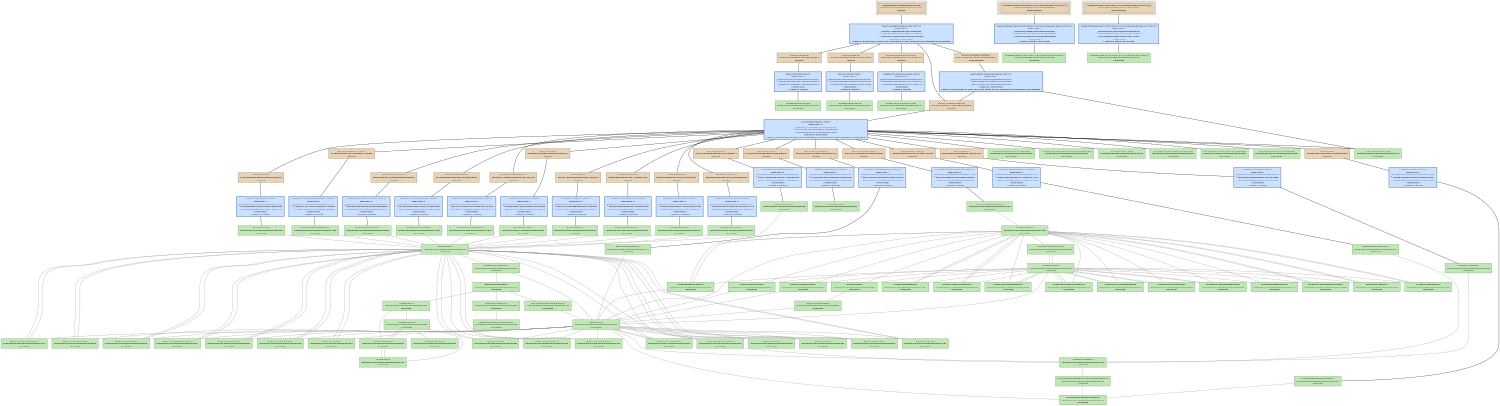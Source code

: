 digraph SysBeep {
   size = "10.000000,8.500000";
   concentrate = false;

   node [ shape = box, style = filled, color = "0.3 0.5 0.6", fillcolor = "0.3 0.2 0.9", fontname = "Monaco", fontsize = "9" ];
   n00001 [ label = "Development/SysBeep.mexmac.app\nb3835e1530968dd7ec880aa38352555f\nMissing", color = "0.1 0.5 0.5", fillcolor = "0.1 0.2 0.9", peripheries = 3 ];
   n00002 [ label = "Contents/Info.plist\n38ea663f15db9fb9516f64d690d6fecd\nMissing", color = "0.1 0.5 0.5", fillcolor = "0.1 0.2 0.9" ];
   n00003 [ label = "SysBeep.build/Info.plist\n000000004355ff870000000000000295\nUpToDate" ];
   n00004 [ label = "Contents/PkgInfo\nccacb4ecdd7df67c4dd3b19364b16aaa\nMissing", color = "0.1 0.5 0.5", fillcolor = "0.1 0.2 0.9" ];
   n00005 [ label = "SysBeep.build/PkgInfo\n000000004355ff870000000000000008\nUpToDate" ];
   n00006 [ label = "English.lproj/InfoPlist.strings\nff7b9a46cc8e96bb350128c175bd51c0\nMissing", color = "0.1 0.5 0.5", fillcolor = "0.1 0.2 0.9" ];
   n00007 [ label = "English.lproj/InfoPlist.strings\n00000000434c45840000000000000228\nUpToDate" ];
   n00008 [ label = "ppc/PsychError.o\n2c29212bc8dce4bed25a1ccc65d2851f\nMissing", color = "0.1 0.5 0.5", fillcolor = "0.1 0.2 0.9" ];
   n00009 [ label = "Base/PsychError.c\n00000000434c4585000000000000563d\nUpToDate" ];
   n00010 [ label = "ppc/PsychRegisterProject.o\n614d3ec45b2c51f84100d6b6c1308ab0\nMissing", color = "0.1 0.5 0.5", fillcolor = "0.1 0.2 0.9" ];
   n00011 [ label = "Base/PsychRegisterProject.c\n00000000434c458500000000000012e6\nUpToDate" ];
   n00012 [ label = "ppc/PsychHelp.o\n6a0d9af743f4da62cf6afa43b7d69672\nMissing", color = "0.1 0.5 0.5", fillcolor = "0.1 0.2 0.9" ];
   n00013 [ label = "Base/PsychHelp.c\n00000000434c811d00000000000005b8\nUpToDate" ];
   n00014 [ label = "ppc/MiniBox.o\na9079c1a8f7d92949ec89f021499ac79\nMissing", color = "0.1 0.5 0.5", fillcolor = "0.1 0.2 0.9" ];
   n00015 [ label = "Base/MiniBox.c\n00000000434c45850000000000000f4f\nUpToDate" ];
   n00016 [ label = "ppc/PsychMemory.o\nb09ffe4ff3f628302a3b17ada5fe4c66\nMissing", color = "0.1 0.5 0.5", fillcolor = "0.1 0.2 0.9" ];
   n00017 [ label = "Base/PsychMemory.c\n00000000434ca96200000000000003a4\nUpToDate" ];
   n00018 [ label = "ppc/ProjectTable.o\ne9add1b0dbfd1f20147fc6455a3264f1\nMissing", color = "0.1 0.5 0.5", fillcolor = "0.1 0.2 0.9" ];
   n00019 [ label = "Base/ProjectTable.c\n00000000434c4585000000000000023a\nUpToDate" ];
   n00020 [ label = "ppc/PsychInit.o\n27e3a0b295f6bd9682188097f0bd9195\nMissing", color = "0.1 0.5 0.5", fillcolor = "0.1 0.2 0.9" ];
   n00021 [ label = "Base/PsychInit.c\n00000000434c45850000000000000759\nUpToDate" ];
   n00022 [ label = "ppc/PsychTimeGlue.o\na89104420f41ff1a9b4c0c8df375b163\nMissing", color = "0.1 0.5 0.5", fillcolor = "0.1 0.2 0.9" ];
   n00023 [ label = "Base/PsychTimeGlue.c\n000000004355ef98000000000000157f\nUpToDate" ];
   n00024 [ label = "ppc/PsychStructGlue.o\n8e955a53b7bc12b855bd2ec4b6add72f\nMissing", color = "0.1 0.5 0.5", fillcolor = "0.1 0.2 0.9" ];
   n00025 [ label = "Base/PsychStructGlue.c\n00000000434c45850000000000002bb8\nUpToDate" ];
   n00026 [ label = "ppc/PsychVersioning.o\n85105e28a33fa9af896a1670fbb458a9\nMissing", color = "0.1 0.5 0.5", fillcolor = "0.1 0.2 0.9" ];
   n00027 [ label = "Base/PsychVersioning.c\n000000004355ff9400000000000014ee\nUpToDate" ];
   n00028 [ label = "ppc/MODULEVersion.o\nf34c51e217abfc6e92c3bff463aff99f\nMissing", color = "0.1 0.5 0.5", fillcolor = "0.1 0.2 0.9" ];
   n00029 [ label = "Screen/MODULEVersion.c\n000000004355ff7d000000000000124e\nUpToDate" ];
   n00030 [ label = "ppc/PsychScriptingGlue.o\n8e432a2110cb0ee655da5548514b917b\nMissing", color = "0.1 0.5 0.5", fillcolor = "0.1 0.2 0.9" ];
   n00031 [ label = "Base/PsychScriptingGlue.c\n00000000434c458500000000000105c5\nUpToDate" ];
   n00032 [ label = "ppc/mexversion.o\n677d22d9d1a45d53eef6554d4d58f502\nMissing", color = "0.1 0.5 0.5", fillcolor = "0.1 0.2 0.9" ];
   n00033 [ label = "src/mexversion.c\n000000004332d94600000000000002d2\nUpToDate" ];
   n00034 [ label = "ppc/RegisterProject.o\n14bd7ef4b96d353984181dbf819c10d3\nMissing", color = "0.1 0.5 0.5", fillcolor = "0.1 0.2 0.9" ];
   n00035 [ label = "SysBeep/RegisterProject.c\n00000000434c458500000000000003cb\nUpToDate" ];
   n00036 [ label = "ppc/SysBeep.o\nab3f35e85cebdc6be5fdc1ef75d1fcfc\nMissing", color = "0.1 0.5 0.5", fillcolor = "0.1 0.2 0.9" ];
   n00037 [ label = "SysBeep/SysBeep.c\n00000000434c458500000000000003d8\nUpToDate" ];
   n00038 [ label = "ppc/Events.o\n4e6baf458d1f21fe38a197e59bc5494e\nMissing", color = "0.1 0.5 0.5", fillcolor = "0.1 0.2 0.9" ];
   n00039 [ label = "OS9ToolboxFragments/Events.c\n00000000434c458500000000000005e9\nUpToDate" ];
   n00040 [ label = "ppc/PsychAuthors.o\n3a506e82050593ecbc0720c99dac6f05\nMissing", color = "0.1 0.5 0.5", fillcolor = "0.1 0.2 0.9" ];
   n00041 [ label = "Base/PsychAuthors.c\n00000000434c81430000000000000d3b\nUpToDate" ];
   n00042 [ label = "MacOS/SysBeep.mexmac\n500282ce30bb4c125ed3afe64bff94e3\nMissing", color = "0.1 0.5 0.5", fillcolor = "0.1 0.2 0.9" ];
   n00043 [ label = "Frameworks/OpenGL.framework[C]\n00000000434ac55900000000000000ee\nUpToDate" ];
   n00044 [ label = "Frameworks/ApplicationServices.framework[C]\n00000000434ac53300000000000000ee\nUpToDate" ];
   n00045 [ label = "2.95.2/libstdc++.a[C]\n00000000434abb590000000000075c68\nUpToDate" ];
   n00046 [ label = "Frameworks/CoreAudio.framework[C]\n00000000434ac55b00000000000000cc\nUpToDate" ];
   n00047 [ label = "Frameworks/CoreServices.framework[C]\n00000000434ac53600000000000000ee\nUpToDate" ];
   n00048 [ label = "Frameworks/Carbon.framework[C]\n00000000434ac53300000000000000ee\nUpToDate" ];
   n00049 [ label = "mac/mexFunction.map\n000000004332d946000000000000012e\nUpToDate" ];
   n00050 [ label = "<SysBeep.build/Script-2FD6181B07306669008DA6B4.sh>[A]\nc7a90769799be75c5326959ab9edfd00\nDepsUpdated", color = "0.1 0.5 0.5", fillcolor = "0.1 0.2 0.9", peripheries = 3 ];
   n00051 [ label = "SysBeep.build/Script-2FD6181B07306669008DA6B4.sh\n000000004355ff8700000000000000ec\nUpToDate" ];
   n00052 [ label = "<SysBeep.build/Script-2FD6181C07306669008DA6B4.sh>[A]\nad71b8d9b227dfe10602c10d911aea71\nDepsUpdated", color = "0.1 0.5 0.5", fillcolor = "0.1 0.2 0.9", peripheries = 3 ];
   n00053 [ label = "SysBeep.build/Script-2FD6181C07306669008DA6B4.sh\n000000004355ff87000000000000003e\nUpToDate" ];
   n00054 [ label = "<MacOS/SysBeep.mexmac>\ne8f5181a9b78519cda1dadc354f0fe1f\nDepsUpdated", color = "0.1 0.5 0.5", fillcolor = "0.1 0.2 0.9", style = "filled,dashed" ];
   n00055 [ label = "Base/Psych.h\n00000000435548b60000000000000410\nUpToDate" ];
   n00056 [ label = "Base/Psych.h\n00000000435548b60000000000000410\nUpToDate" ];
   n00057 [ label = "Screen/Screen.h\n000000004355f28e00000000000012e0\nUpToDate" ];
   n00058 [ label = "SysBeep/SysBeep.h\n00000000434c458500000000000001e2\nUpToDate" ];
   n00059 [ label = "OS9ToolboxFragments/Events.h\n00000000434c45850000000000000236\nUpToDate" ];
   n00060 [ label = "Base/PsychConstants.h\n00000000435548d4000000000000080d\nUpToDate" ];
   n00061 [ label = "Base/MiniBox.h\n00000000435548d400000000000004d6\nUpToDate" ];
   n00062 [ label = "Base/ProjectTable.h\n00000000435548d400000000000002f6\nUpToDate" ];
   n00063 [ label = "Base/PsychError.h\n00000000435548d40000000000001fe7\nUpToDate" ];
   n00064 [ label = "Base/PsychScriptingGlue.h\n00000000435548f30000000000001a37\nUpToDate" ];
   n00065 [ label = "Base/PsychStructGlue.h\n000000004355496c0000000000000bcc\nUpToDate" ];
   n00066 [ label = "Base/PsychCellGlue.h\n00000000434c458500000000000005c5\nUpToDate" ];
   n00067 [ label = "Base/PsychRegisterProject.h\n00000000435548d400000000000003f1\nUpToDate" ];
   n00068 [ label = "Base/PsychAuthors.h\n00000000435548d400000000000005e9\nUpToDate" ];
   n00069 [ label = "Base/PsychVersioning.h\n00000000435548f300000000000004dd\nUpToDate" ];
   n00070 [ label = "Base/PsychHelp.h\n00000000434c45850000000000000357\nUpToDate" ];
   n00071 [ label = "Base/PsychInit.h\n00000000435548f300000000000002db\nUpToDate" ];
   n00072 [ label = "Base/PsychMemory.h\n00000000435548d40000000000000473\nUpToDate" ];
   n00073 [ label = "Base/PsychTimeGlue.h\n000000004355ef010000000000000483\nUpToDate" ];
   n00074 [ label = "Base/PsychInstrument.h\n00000000435548d400000000000001a8\nUpToDate" ];
   n00075 [ label = "SysBeep/RegisterProject.h\n00000000434c458500000000000002a2\nUpToDate" ];
   n00076 [ label = "Base/TimeLists.h\n00000000435548f300000000000002a9\nUpToDate" ];
   n00077 [ label = "Screen/PsychRects.h\n00000000434c458500000000000005d5\nUpToDate" ];
   n00078 [ label = "Screen/ScreenTypes.h\n00000000434c458500000000000013b6\nUpToDate" ];
   n00079 [ label = "Screen/PsychVideoGlue.h\n00000000434c458500000000000005d4\nUpToDate" ];
   n00080 [ label = "Screen/PsychScreenGlue.h\n00000000434c45850000000000000d6d\nUpToDate" ];
   n00081 [ label = "Screen/PsychWindowTextGlue.h\n00000000434c458500000000000008ee\nUpToDate" ];
   n00082 [ label = "Screen/WindowBank.h\n000000004355e68c0000000000001b31\nUpToDate" ];
   n00083 [ label = "Screen/PsychWindowGlue.h\n000000004355e21f0000000000000a66\nUpToDate" ];
   n00084 [ label = "Screen/PsychTextureSupport.h\n000000004355a03b0000000000000370\nUpToDate" ];
   n00085 [ label = "Screen/PsychAlphaBlending.h\n00000000434c458500000000000004fb\nUpToDate" ];
   n00086 [ label = "Screen/ScreenArguments.h\n00000000434c45850000000000000ca3\nUpToDate" ];
   n00087 [ label = "Screen/RegisterProject.h\n00000000434c45850000000000000284\nUpToDate" ];
   n00088 [ label = "Screen/WindowHelpers.h\n00000000434c45850000000000000773\nUpToDate" ];
   n00089 [ label = "Fonts/PsychFontGlue.h\n00000000434c45850000000000000e47\nUpToDate" ];
   n00090 [ label = "Fonts/ScreenFontGlue.h\n00000000434c45850000000000000260\nUpToDate" ];
   n00091 [ label = "Fonts/FontInfo.h\n00000000434c45850000000000000ef4\nUpToDate" ];
   n00092 [ label = "Screen/ScreenPreferenceState.h\n000000004355d9f300000000000006ba\nUpToDate" ];
   n00093 [ label = "OS9ToolboxFragments/OS9ToolboxFragments.h\n00000000434c4585000000000000012b\nUpToDate" ];
   n00094 [ label = "Base/PsychIncludes.h\n00000000435548d4000000000000074c\nUpToDate" ];
   n00095 [ label = "Screen/Screen.h\n000000004355f28e00000000000012e0\nUpToDate" ];
   n00096 [ label = "Fonts/PsychFontGlue.h\n00000000434c45850000000000000e47\nUpToDate" ];
   n00097 [ label = "Base/PsychPlatform.h\n00000000435548d40000000000000589\nUpToDate" ];
   n00098 [ label = "include/mex.h\n000000004332d9460000000000003742\nUpToDate" ];
   n00099 [ label = "OS9ToolboxFragments/Events.h\n00000000434c45850000000000000236\nUpToDate" ];
   n00100 [ label = "Base/PsychPlatformConstants.h\n000000004355492f000000000000070e\nUpToDate" ];
   n00101 [ label = "include/matrix.h\n000000004332d9460000000000009ff2\nUpToDate" ];
   n00102 [ label = "include/mwdebug.h\n000000004332d9460000000000002b3c\nUpToDate" ];
   n00103 [ label = "include/tmwtypes.h\n000000004332d946000000000000458d\nUpToDate" ];
   n00104 [ label = "include/mat.h\n000000004332d94600000000000023ab\nUpToDate" ];

   node [ shape = box, style = "filled,bold", color = "0.7 0.5 0.7", fillcolor = "0.7 0.2 1.0", fontname = "Monaco", fontsize = "9" ];
   c00001 [ label = "PBXCp Info.plist <wt:0>\nwaitCount: 0\n000000004355ff870000000000000295\n^ 38ea663f568e603e516f64d690d6fc58\n= 38ea663f15db9fb9516f64d690d6fecd\nNeedsToRun\n1 output is missing", color = "0.6 0.5 0.7", fillcolor = "0.6 0.2 1.0" ];
   c00002 [ label = "PBXCp PkgInfo <wt:0>\nwaitCount: 0\n00000000000000000000000000000000\n^ ccacb4ecdd7df67c4dd3b19364b16aaa\n= ccacb4ecdd7df67c4dd3b19364b16aaa\nNeedsToRun\n1 output is missing", color = "0.6 0.5 0.7", fillcolor = "0.6 0.2 1.0" ];
   c00003 [ label = "CpResource InfoPlist.strings <wt:4>\nwaitCount: 0\n00000000000000000000000000000000\n^ ff7b9a46cc8e96bb350128c175bd51c0\n= ff7b9a46cc8e96bb350128c175bd51c0\nNeedsToRun\n1 output is missing", color = "0.6 0.5 0.7", fillcolor = "0.6 0.2 1.0" ];
   c00004 [ label = "CompileC PsychError.o <wt:6>\nwaitCount: 0\n000000004355492f0000000000004529\n^ 2c29212b8b89ad91d25a1ccc65d2c036\n= 2c29212bc8dce4bed25a1ccc65d2851f\nNeedsToRun\n1 output is missing", color = "0.6 0.5 0.7", fillcolor = "0.6 0.2 1.0" ];
   c00005 [ label = "CompileC PsychRegisterProject.o <wt:6>\nwaitCount: 0\n000000004355492f00000000000001f2\n^ 614d3ec4187918d74100d6b6c1308b42\n= 614d3ec45b2c51f84100d6b6c1308ab0\nNeedsToRun\n1 output is missing", color = "0.6 0.5 0.7", fillcolor = "0.6 0.2 1.0" ];
   c00006 [ label = "CompileC PsychHelp.o <wt:6>\nwaitCount: 0\n0000000043558db700000000000016ac\n^ 6a0d9af700a157d5cf6afa43b7d680de\n= 6a0d9af743f4da62cf6afa43b7d69672\nNeedsToRun\n1 output is missing", color = "0.6 0.5 0.7", fillcolor = "0.6 0.2 1.0" ];
   c00007 [ label = "CompileC MiniBox.o <wt:6>\nwaitCount: 0\n000000004355492f0000000000001c5b\n^ a9079c1acc28dbbb9ec89f021499b022\n= a9079c1a8f7d92949ec89f021499ac79\nNeedsToRun\n1 output is missing", color = "0.6 0.5 0.7", fillcolor = "0.6 0.2 1.0" ];
   c00008 [ label = "CompileC PsychMemory.o <wt:6>\nwaitCount: 0\n000000004355a5c800000000000010b0\n^ b09ffe4fb0a38df82a3b17ada5fe5cd6\n= b09ffe4ff3f628302a3b17ada5fe4c66\nNeedsToRun\n1 output is missing", color = "0.6 0.5 0.7", fillcolor = "0.6 0.2 1.0" ];
   c00009 [ label = "CompileC ProjectTable.o <wt:6>\nwaitCount: 0\n000000004355492f000000000000112e\n^ e9add1b098a8560f147fc6455a3275df\n= e9add1b0dbfd1f20147fc6455a3264f1\nNeedsToRun\n1 output is missing", color = "0.6 0.5 0.7", fillcolor = "0.6 0.2 1.0" ];
   c00010 [ label = "CompileC PsychInit.o <wt:6>\nwaitCount: 0\n000000004355492f000000000000144d\n^ 27e3a0b2d6a3f4b982188097f0bd85d8\n= 27e3a0b295f6bd9682188097f0bd9195\nNeedsToRun\n1 output is missing", color = "0.6 0.5 0.7", fillcolor = "0.6 0.2 1.0" ];
   c00011 [ label = "CompileC PsychTimeGlue.o <wt:6>\nwaitCount: 0\n0000000000000143000000000000147e\n^ a89104420f41fe599b4c0c8df375a51d\n= a89104420f41ff1a9b4c0c8df375b163\nNeedsToRun\n1 output is missing", color = "0.6 0.5 0.7", fillcolor = "0.6 0.2 1.0" ];
   c00012 [ label = "CompileC PsychStructGlue.o <wt:6>\nwaitCount: 0\n000000004355492f00000000000038ac\n^ 8e955a53f4e95b9755bd2ec4b6adef83\n= 8e955a53b7bc12b855bd2ec4b6add72f\nNeedsToRun\n1 output is missing", color = "0.6 0.5 0.7", fillcolor = "0.6 0.2 1.0" ];
   c00013 [ label = "CompileC PsychVersioning.o <wt:6>\nwaitCount: 0\n00000000434cf33e00000000000007fa\n^ 85105e28e0735a91896a1670fbb45f53\n= 85105e28a33fa9af896a1670fbb458a9\nNeedsToRun\n1 output is missing", color = "0.6 0.5 0.7", fillcolor = "0.6 0.2 1.0" ];
   c00014 [ label = "CompileC MODULEVersion.o <wt:6>\nwaitCount: 0\n000000004355ff7d000000000000124e\n^ f34c51e254fe031392c3bff463afebd1\n= f34c51e217abfc6e92c3bff463aff99f\nNeedsToRun\n1 output is missing", color = "0.6 0.5 0.7", fillcolor = "0.6 0.2 1.0" ];
   c00015 [ label = "CompileC PsychScriptingGlue.o <wt:6>\nwaitCount: 0\n000000004355492f00000000000116d1\n^ 8e432a21539e47c955da5548514a87aa\n= 8e432a2110cb0ee655da5548514b917b\nNeedsToRun\n1 output is missing", color = "0.6 0.5 0.7", fillcolor = "0.6 0.2 1.0" ];
   c00016 [ label = "CompileC mexversion.o <wt:6>\nwaitCount: 0\n000000004332d94600000000000002d2\n^ 677d22d992968415eef6554d4d58f7d0\n= 677d22d9d1a45d53eef6554d4d58f502\nNeedsToRun\n1 output is missing", color = "0.6 0.5 0.7", fillcolor = "0.6 0.2 1.0" ];
   c00017 [ label = "CompileC RegisterProject.o <wt:6>\nwaitCount: 0\n00000000000000000000000000000134\n^ 14bd7ef4b96d353984181dbf819c11e7\n= 14bd7ef4b96d353984181dbf819c10d3\nNeedsToRun\n1 output is missing", color = "0.6 0.5 0.7", fillcolor = "0.6 0.2 1.0" ];
   c00018 [ label = "CompileC SysBeep.o <wt:6>\nwaitCount: 0\n00000000000000000000000000000127\n^ ab3f35e85cebdc6be5fdc1ef75d1fddb\n= ab3f35e85cebdc6be5fdc1ef75d1fcfc\nNeedsToRun\n1 output is missing", color = "0.6 0.5 0.7", fillcolor = "0.6 0.2 1.0" ];
   c00019 [ label = "CompileC Events.o <wt:6>\nwaitCount: 0\n00000000435548b600000000000003cf\n^ 4e6baf45ce4a694838a197e59bc54a81\n= 4e6baf458d1f21fe38a197e59bc5494e\nNeedsToRun\n1 output is missing", color = "0.6 0.5 0.7", fillcolor = "0.6 0.2 1.0" ];
   c00020 [ label = "CompileC PsychAuthors.o <wt:6>\nwaitCount: 0\n0000000043558de90000000000001e2f\n^ 3a506e8246501e05bc0720c99dac712a\n= 3a506e82050593ecbc0720c99dac6f05\nNeedsToRun\n1 output is missing", color = "0.6 0.5 0.7", fillcolor = "0.6 0.2 1.0" ];
   c00021 [ label = "Ld SysBeep.mexmac <wt:6>\nwaitCount: 17\n826045b7012c608bf5931ef03b2fb84b\n^ d262c77931972c99ab40b11670d02ca8\n= 500282ce30bb4c125ed3afe64bff94e3\nIndirectlyNeedsToRun\nNeeds to run because at least one of the inputs to the command are scheduled to be updated.", color = "0.6 0.5 0.7", fillcolor = "0.6 0.2 1.0" ];
   c00022 [ label = "PhaseScriptExecution Script-2FD6181B07306669008DA6B4.sh <wt:10>\nwaitCount: 0\n000000004355ff8700000000000000ec\n^ c7a907693ace18db5326959ab9edfdec\n= c7a90769799be75c5326959ab9edfd00\nNeedsToRun\n1 output is always out-of-date", color = "0.6 0.5 0.7", fillcolor = "0.6 0.2 1.0" ];
   c00023 [ label = "PhaseScriptExecution Script-2FD6181C07306669008DA6B4.sh <wt:12>\nwaitCount: 0\n000000004355ff87000000000000003e\n^ ad71b8d9f17220660602c10d911aea4f\n= ad71b8d9b227dfe10602c10d911aea71\nNeedsToRun\n1 output is always out-of-date", color = "0.6 0.5 0.7", fillcolor = "0.6 0.2 1.0" ];
   c00024 [ label = "EditSymbols SysBeep.mexmac <wt:13>\nwaitCount: 1\n500282ce738995545ed3afe64bff95cd\n^ b8f79ad4e8f1c4c884ce02251f0f6bd2\n= e8f5181a9b78519cda1dadc354f0fe1f\nIndirectlyNeedsToRun\nNeeds to run because at least one of the inputs to the command are scheduled to be updated.", color = "0.6 0.5 0.7", fillcolor = "0.6 0.2 1.0" ];
   c00025 [ label = "Touch SysBeep.mexmac.app <wt:14>\nwaitCount: 5\nb3cad241afebe2f0ad73ffa19ed5af5b\n^ 00498c549f7d6f2741fbf5021d87fa04\n= b3835e1530968dd7ec880aa38352555f\nIndirectlyNeedsToRun\nNeeds to run because at least one of the inputs to the command are scheduled to be updated.", color = "0.6 0.5 0.7", fillcolor = "0.6 0.2 1.0" ];

   edge [ style = solid, color = black, arrowhead = none, arrowtail = normal ];
   n00001 -> { c00025 };
   n00002 -> { c00001 };
   n00004 -> { c00002 };
   n00006 -> { c00003 };
   n00008 -> { c00004 };
   n00010 -> { c00005 };
   n00012 -> { c00006 };
   n00014 -> { c00007 };
   n00016 -> { c00008 };
   n00018 -> { c00009 };
   n00020 -> { c00010 };
   n00022 -> { c00011 };
   n00024 -> { c00012 };
   n00026 -> { c00013 };
   n00028 -> { c00014 };
   n00030 -> { c00015 };
   n00032 -> { c00016 };
   n00034 -> { c00017 };
   n00036 -> { c00018 };
   n00038 -> { c00019 };
   n00040 -> { c00020 };
   n00042 -> { c00021 };
   n00050 -> { c00022 };
   n00052 -> { c00023 };
   n00054 -> { c00024 };
   c00001 -> { n00003 };
   c00002 -> { n00005 n00005 };
   c00003 -> { n00007 n00007 };
   c00004 -> { n00009 };
   c00005 -> { n00011 };
   c00006 -> { n00013 };
   c00007 -> { n00015 };
   c00008 -> { n00017 };
   c00009 -> { n00019 };
   c00010 -> { n00021 };
   c00011 -> { n00023 };
   c00012 -> { n00025 };
   c00013 -> { n00027 };
   c00014 -> { n00029 };
   c00015 -> { n00031 };
   c00016 -> { n00033 };
   c00017 -> { n00035 };
   c00018 -> { n00037 };
   c00019 -> { n00039 };
   c00020 -> { n00041 };
   c00021 -> { n00008 n00010 n00012 n00014 n00016 n00018 n00020 n00022 n00024 n00026 n00028 n00030 n00032 n00034 n00036 n00038 n00040 n00043 n00044 n00045 n00046 n00047 n00048 n00049 };
   c00022 -> { n00051 };
   c00023 -> { n00053 };
   c00024 -> { n00042 n00049 };
   c00025 -> { n00002 n00004 n00006 n00042 n00054 };

   edge [ style = solid, color = gray60, arrowhead = none, arrowtail = normal ];
   n00009 -> { n00055 };
   n00011 -> { n00055 };
   n00013 -> { n00055 };
   n00015 -> { n00055 };
   n00017 -> { n00055 };
   n00019 -> { n00055 };
   n00021 -> { n00055 };
   n00023 -> { n00056 };
   n00025 -> { n00055 };
   n00027 -> { n00055 };
   n00029 -> { n00057 };
   n00031 -> { n00055 };
   n00035 -> { n00058 };
   n00037 -> { n00058 };
   n00039 -> { n00059 };
   n00041 -> { n00055 };
   n00055 -> { n00060 n00061 n00062 n00063 n00064 n00065 n00066 n00067 n00068 n00069 n00070 n00071 n00072 n00073 n00074 n00075 n00076 };
   n00056 -> { n00060 n00061 n00062 n00063 n00064 n00065 n00066 n00067 n00068 n00069 n00070 n00071 n00072 n00073 n00074 n00075 n00076 };
   n00057 -> { n00056 n00077 n00078 n00079 n00080 n00081 n00082 n00083 n00084 n00085 n00086 n00087 n00088 n00089 n00090 n00091 n00092 };
   n00058 -> { n00056 n00093 };
   n00059 -> { n00056 };
   n00060 -> { n00094 };
   n00061 -> { n00055 };
   n00062 -> { n00055 };
   n00063 -> { n00055 };
   n00064 -> { n00055 };
   n00065 -> { n00055 };
   n00066 -> { n00055 };
   n00067 -> { n00055 };
   n00068 -> { n00055 };
   n00069 -> { n00055 };
   n00070 -> { n00055 };
   n00071 -> { n00055 };
   n00073 -> { n00056 };
   n00074 -> { n00055 };
   n00075 -> { n00056 n00058 };
   n00077 -> { n00057 };
   n00078 -> { n00057 };
   n00079 -> { n00095 };
   n00080 -> { n00095 };
   n00081 -> { n00095 };
   n00082 -> { n00057 };
   n00083 -> { n00095 };
   n00084 -> { n00095 };
   n00085 -> { n00095 };
   n00086 -> { n00057 };
   n00087 -> { n00056 n00057 };
   n00089 -> { n00056 };
   n00090 -> { n00056 };
   n00091 -> { n00096 };
   n00092 -> { n00057 };
   n00093 -> { n00059 };
   n00094 -> { n00097 n00098 n00098 n00099 n00098 };
   n00095 -> { n00056 n00077 n00078 n00079 n00080 n00081 n00082 n00083 n00084 n00085 n00086 n00087 n00088 n00089 n00090 n00091 n00092 };
   n00096 -> { n00056 };
   n00097 -> { n00100 };
   n00098 -> { n00101 n00101 n00102 };
   n00099 -> { n00056 };
   n00101 -> { n00103 n00102 };
   n00102 -> { n00101 n00104 };
   n00104 -> { n00101 n00102 };
}
